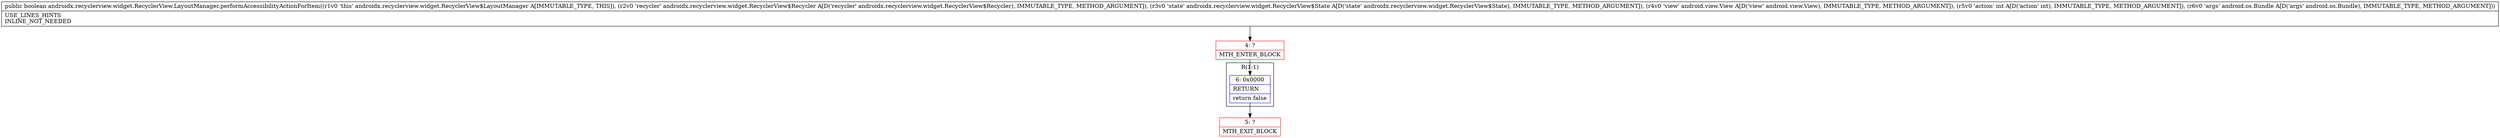 digraph "CFG forandroidx.recyclerview.widget.RecyclerView.LayoutManager.performAccessibilityActionForItem(Landroidx\/recyclerview\/widget\/RecyclerView$Recycler;Landroidx\/recyclerview\/widget\/RecyclerView$State;Landroid\/view\/View;ILandroid\/os\/Bundle;)Z" {
subgraph cluster_Region_1645536428 {
label = "R(1:1)";
node [shape=record,color=blue];
Node_6 [shape=record,label="{6\:\ 0x0000|RETURN\l|return false\l}"];
}
Node_4 [shape=record,color=red,label="{4\:\ ?|MTH_ENTER_BLOCK\l}"];
Node_5 [shape=record,color=red,label="{5\:\ ?|MTH_EXIT_BLOCK\l}"];
MethodNode[shape=record,label="{public boolean androidx.recyclerview.widget.RecyclerView.LayoutManager.performAccessibilityActionForItem((r1v0 'this' androidx.recyclerview.widget.RecyclerView$LayoutManager A[IMMUTABLE_TYPE, THIS]), (r2v0 'recycler' androidx.recyclerview.widget.RecyclerView$Recycler A[D('recycler' androidx.recyclerview.widget.RecyclerView$Recycler), IMMUTABLE_TYPE, METHOD_ARGUMENT]), (r3v0 'state' androidx.recyclerview.widget.RecyclerView$State A[D('state' androidx.recyclerview.widget.RecyclerView$State), IMMUTABLE_TYPE, METHOD_ARGUMENT]), (r4v0 'view' android.view.View A[D('view' android.view.View), IMMUTABLE_TYPE, METHOD_ARGUMENT]), (r5v0 'action' int A[D('action' int), IMMUTABLE_TYPE, METHOD_ARGUMENT]), (r6v0 'args' android.os.Bundle A[D('args' android.os.Bundle), IMMUTABLE_TYPE, METHOD_ARGUMENT]))  | USE_LINES_HINTS\lINLINE_NOT_NEEDED\l}"];
MethodNode -> Node_4;Node_6 -> Node_5;
Node_4 -> Node_6;
}


